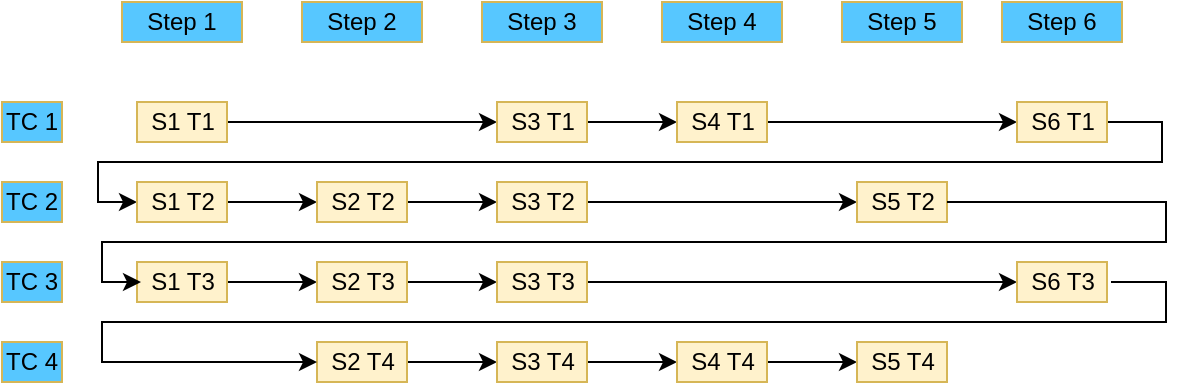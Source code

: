 <mxfile version="20.7.4" type="device"><diagram id="nJXfQM4QjthlyqHhvjIG" name="Page-1"><mxGraphModel dx="954" dy="604" grid="1" gridSize="10" guides="1" tooltips="1" connect="1" arrows="1" fold="1" page="1" pageScale="1" pageWidth="827" pageHeight="1169" math="0" shadow="0"><root><mxCell id="0"/><mxCell id="1" parent="0"/><mxCell id="VXz8QMt4EUNVvuTrxdkn-28" style="edgeStyle=orthogonalEdgeStyle;rounded=0;orthogonalLoop=1;jettySize=auto;html=1;entryX=0;entryY=0.5;entryDx=0;entryDy=0;" edge="1" parent="1" source="VXz8QMt4EUNVvuTrxdkn-1" target="VXz8QMt4EUNVvuTrxdkn-12"><mxGeometry relative="1" as="geometry"/></mxCell><mxCell id="VXz8QMt4EUNVvuTrxdkn-1" value="S1 T1" style="rounded=0;whiteSpace=wrap;html=1;fillColor=#fff2cc;strokeColor=#d6b656;" vertex="1" parent="1"><mxGeometry x="127.5" y="130" width="45" height="20" as="geometry"/></mxCell><mxCell id="VXz8QMt4EUNVvuTrxdkn-2" value="TC 1" style="rounded=0;whiteSpace=wrap;html=1;fillColor=#57C7FF;strokeColor=#d6b656;" vertex="1" parent="1"><mxGeometry x="60" y="130" width="30" height="20" as="geometry"/></mxCell><mxCell id="VXz8QMt4EUNVvuTrxdkn-3" value="Step 1" style="rounded=0;whiteSpace=wrap;html=1;fillColor=#57C7FF;strokeColor=#d6b656;" vertex="1" parent="1"><mxGeometry x="120" y="80" width="60" height="20" as="geometry"/></mxCell><mxCell id="VXz8QMt4EUNVvuTrxdkn-4" value="TC 2" style="rounded=0;whiteSpace=wrap;html=1;fillColor=#57C7FF;strokeColor=#d6b656;" vertex="1" parent="1"><mxGeometry x="60" y="170" width="30" height="20" as="geometry"/></mxCell><mxCell id="VXz8QMt4EUNVvuTrxdkn-5" value="TC 3" style="rounded=0;whiteSpace=wrap;html=1;fillColor=#57C7FF;strokeColor=#d6b656;" vertex="1" parent="1"><mxGeometry x="60" y="210" width="30" height="20" as="geometry"/></mxCell><mxCell id="VXz8QMt4EUNVvuTrxdkn-6" value="TC 4" style="rounded=0;whiteSpace=wrap;html=1;fillColor=#57C7FF;strokeColor=#d6b656;" vertex="1" parent="1"><mxGeometry x="60" y="250" width="30" height="20" as="geometry"/></mxCell><mxCell id="VXz8QMt4EUNVvuTrxdkn-7" value="Step 2" style="rounded=0;whiteSpace=wrap;html=1;fillColor=#57C7FF;strokeColor=#d6b656;" vertex="1" parent="1"><mxGeometry x="210" y="80" width="60" height="20" as="geometry"/></mxCell><mxCell id="VXz8QMt4EUNVvuTrxdkn-8" value="Step 3" style="rounded=0;whiteSpace=wrap;html=1;fillColor=#57C7FF;strokeColor=#d6b656;" vertex="1" parent="1"><mxGeometry x="300" y="80" width="60" height="20" as="geometry"/></mxCell><mxCell id="VXz8QMt4EUNVvuTrxdkn-9" value="Step 4" style="rounded=0;whiteSpace=wrap;html=1;fillColor=#57C7FF;strokeColor=#d6b656;" vertex="1" parent="1"><mxGeometry x="390" y="80" width="60" height="20" as="geometry"/></mxCell><mxCell id="VXz8QMt4EUNVvuTrxdkn-10" value="Step 5" style="rounded=0;whiteSpace=wrap;html=1;fillColor=#57C7FF;strokeColor=#d6b656;" vertex="1" parent="1"><mxGeometry x="480" y="80" width="60" height="20" as="geometry"/></mxCell><mxCell id="VXz8QMt4EUNVvuTrxdkn-11" value="Step 6" style="rounded=0;whiteSpace=wrap;html=1;fillColor=#57C7FF;strokeColor=#d6b656;" vertex="1" parent="1"><mxGeometry x="560" y="80" width="60" height="20" as="geometry"/></mxCell><mxCell id="VXz8QMt4EUNVvuTrxdkn-29" style="edgeStyle=orthogonalEdgeStyle;rounded=0;orthogonalLoop=1;jettySize=auto;html=1;entryX=0;entryY=0.5;entryDx=0;entryDy=0;" edge="1" parent="1" source="VXz8QMt4EUNVvuTrxdkn-12" target="VXz8QMt4EUNVvuTrxdkn-13"><mxGeometry relative="1" as="geometry"/></mxCell><mxCell id="VXz8QMt4EUNVvuTrxdkn-12" value="S3 T1" style="rounded=0;whiteSpace=wrap;html=1;fillColor=#fff2cc;strokeColor=#d6b656;" vertex="1" parent="1"><mxGeometry x="307.5" y="130" width="45" height="20" as="geometry"/></mxCell><mxCell id="VXz8QMt4EUNVvuTrxdkn-30" style="edgeStyle=orthogonalEdgeStyle;rounded=0;orthogonalLoop=1;jettySize=auto;html=1;entryX=0;entryY=0.5;entryDx=0;entryDy=0;" edge="1" parent="1" source="VXz8QMt4EUNVvuTrxdkn-13" target="VXz8QMt4EUNVvuTrxdkn-14"><mxGeometry relative="1" as="geometry"/></mxCell><mxCell id="VXz8QMt4EUNVvuTrxdkn-13" value="S4 T1" style="rounded=0;whiteSpace=wrap;html=1;fillColor=#fff2cc;strokeColor=#d6b656;" vertex="1" parent="1"><mxGeometry x="397.5" y="130" width="45" height="20" as="geometry"/></mxCell><mxCell id="VXz8QMt4EUNVvuTrxdkn-31" style="edgeStyle=orthogonalEdgeStyle;rounded=0;orthogonalLoop=1;jettySize=auto;html=1;entryX=0;entryY=0.5;entryDx=0;entryDy=0;" edge="1" parent="1" source="VXz8QMt4EUNVvuTrxdkn-14" target="VXz8QMt4EUNVvuTrxdkn-15"><mxGeometry relative="1" as="geometry"><Array as="points"><mxPoint x="640" y="140"/><mxPoint x="640" y="160"/><mxPoint x="108" y="160"/><mxPoint x="108" y="180"/></Array></mxGeometry></mxCell><mxCell id="VXz8QMt4EUNVvuTrxdkn-14" value="S6 T1" style="rounded=0;whiteSpace=wrap;html=1;fillColor=#fff2cc;strokeColor=#d6b656;" vertex="1" parent="1"><mxGeometry x="567.5" y="130" width="45" height="20" as="geometry"/></mxCell><mxCell id="VXz8QMt4EUNVvuTrxdkn-35" style="edgeStyle=orthogonalEdgeStyle;rounded=0;orthogonalLoop=1;jettySize=auto;html=1;entryX=0;entryY=0.5;entryDx=0;entryDy=0;" edge="1" parent="1" source="VXz8QMt4EUNVvuTrxdkn-15" target="VXz8QMt4EUNVvuTrxdkn-16"><mxGeometry relative="1" as="geometry"/></mxCell><mxCell id="VXz8QMt4EUNVvuTrxdkn-15" value="S1 T2" style="rounded=0;whiteSpace=wrap;html=1;fillColor=#fff2cc;strokeColor=#d6b656;" vertex="1" parent="1"><mxGeometry x="127.5" y="170" width="45" height="20" as="geometry"/></mxCell><mxCell id="VXz8QMt4EUNVvuTrxdkn-36" style="edgeStyle=orthogonalEdgeStyle;rounded=0;orthogonalLoop=1;jettySize=auto;html=1;" edge="1" parent="1" source="VXz8QMt4EUNVvuTrxdkn-16" target="VXz8QMt4EUNVvuTrxdkn-17"><mxGeometry relative="1" as="geometry"/></mxCell><mxCell id="VXz8QMt4EUNVvuTrxdkn-16" value="S2 T2" style="rounded=0;whiteSpace=wrap;html=1;fillColor=#fff2cc;strokeColor=#d6b656;" vertex="1" parent="1"><mxGeometry x="217.5" y="170" width="45" height="20" as="geometry"/></mxCell><mxCell id="VXz8QMt4EUNVvuTrxdkn-37" style="edgeStyle=orthogonalEdgeStyle;rounded=0;orthogonalLoop=1;jettySize=auto;html=1;entryX=0;entryY=0.5;entryDx=0;entryDy=0;" edge="1" parent="1" source="VXz8QMt4EUNVvuTrxdkn-17" target="VXz8QMt4EUNVvuTrxdkn-18"><mxGeometry relative="1" as="geometry"/></mxCell><mxCell id="VXz8QMt4EUNVvuTrxdkn-17" value="S3 T2" style="rounded=0;whiteSpace=wrap;html=1;fillColor=#fff2cc;strokeColor=#d6b656;" vertex="1" parent="1"><mxGeometry x="307.5" y="170" width="45" height="20" as="geometry"/></mxCell><mxCell id="VXz8QMt4EUNVvuTrxdkn-18" value="S5 T2" style="rounded=0;whiteSpace=wrap;html=1;fillColor=#fff2cc;strokeColor=#d6b656;" vertex="1" parent="1"><mxGeometry x="487.5" y="170" width="45" height="20" as="geometry"/></mxCell><mxCell id="VXz8QMt4EUNVvuTrxdkn-38" style="edgeStyle=orthogonalEdgeStyle;rounded=0;orthogonalLoop=1;jettySize=auto;html=1;entryX=0;entryY=0.5;entryDx=0;entryDy=0;" edge="1" parent="1" source="VXz8QMt4EUNVvuTrxdkn-19" target="VXz8QMt4EUNVvuTrxdkn-20"><mxGeometry relative="1" as="geometry"/></mxCell><mxCell id="VXz8QMt4EUNVvuTrxdkn-19" value="S1 T3" style="rounded=0;whiteSpace=wrap;html=1;fillColor=#fff2cc;strokeColor=#d6b656;" vertex="1" parent="1"><mxGeometry x="127.5" y="210" width="45" height="20" as="geometry"/></mxCell><mxCell id="VXz8QMt4EUNVvuTrxdkn-39" style="edgeStyle=orthogonalEdgeStyle;rounded=0;orthogonalLoop=1;jettySize=auto;html=1;entryX=0;entryY=0.5;entryDx=0;entryDy=0;" edge="1" parent="1" source="VXz8QMt4EUNVvuTrxdkn-20" target="VXz8QMt4EUNVvuTrxdkn-21"><mxGeometry relative="1" as="geometry"/></mxCell><mxCell id="VXz8QMt4EUNVvuTrxdkn-20" value="S2 T3" style="rounded=0;whiteSpace=wrap;html=1;fillColor=#fff2cc;strokeColor=#d6b656;" vertex="1" parent="1"><mxGeometry x="217.5" y="210" width="45" height="20" as="geometry"/></mxCell><mxCell id="VXz8QMt4EUNVvuTrxdkn-40" style="edgeStyle=orthogonalEdgeStyle;rounded=0;orthogonalLoop=1;jettySize=auto;html=1;entryX=0;entryY=0.5;entryDx=0;entryDy=0;" edge="1" parent="1" source="VXz8QMt4EUNVvuTrxdkn-21" target="VXz8QMt4EUNVvuTrxdkn-22"><mxGeometry relative="1" as="geometry"/></mxCell><mxCell id="VXz8QMt4EUNVvuTrxdkn-21" value="S3 T3" style="rounded=0;whiteSpace=wrap;html=1;fillColor=#fff2cc;strokeColor=#d6b656;" vertex="1" parent="1"><mxGeometry x="307.5" y="210" width="45" height="20" as="geometry"/></mxCell><mxCell id="VXz8QMt4EUNVvuTrxdkn-22" value="S6 T3" style="rounded=0;whiteSpace=wrap;html=1;fillColor=#fff2cc;strokeColor=#d6b656;" vertex="1" parent="1"><mxGeometry x="567.5" y="210" width="45" height="20" as="geometry"/></mxCell><mxCell id="VXz8QMt4EUNVvuTrxdkn-42" style="edgeStyle=orthogonalEdgeStyle;rounded=0;orthogonalLoop=1;jettySize=auto;html=1;entryX=0;entryY=0.5;entryDx=0;entryDy=0;" edge="1" parent="1" source="VXz8QMt4EUNVvuTrxdkn-24" target="VXz8QMt4EUNVvuTrxdkn-25"><mxGeometry relative="1" as="geometry"/></mxCell><mxCell id="VXz8QMt4EUNVvuTrxdkn-24" value="S2 T4" style="rounded=0;whiteSpace=wrap;html=1;fillColor=#fff2cc;strokeColor=#d6b656;" vertex="1" parent="1"><mxGeometry x="217.5" y="250" width="45" height="20" as="geometry"/></mxCell><mxCell id="VXz8QMt4EUNVvuTrxdkn-43" style="edgeStyle=orthogonalEdgeStyle;rounded=0;orthogonalLoop=1;jettySize=auto;html=1;entryX=0;entryY=0.5;entryDx=0;entryDy=0;" edge="1" parent="1" source="VXz8QMt4EUNVvuTrxdkn-25" target="VXz8QMt4EUNVvuTrxdkn-26"><mxGeometry relative="1" as="geometry"/></mxCell><mxCell id="VXz8QMt4EUNVvuTrxdkn-25" value="S3 T4" style="rounded=0;whiteSpace=wrap;html=1;fillColor=#fff2cc;strokeColor=#d6b656;" vertex="1" parent="1"><mxGeometry x="307.5" y="250" width="45" height="20" as="geometry"/></mxCell><mxCell id="VXz8QMt4EUNVvuTrxdkn-44" style="edgeStyle=orthogonalEdgeStyle;rounded=0;orthogonalLoop=1;jettySize=auto;html=1;entryX=0;entryY=0.5;entryDx=0;entryDy=0;" edge="1" parent="1" source="VXz8QMt4EUNVvuTrxdkn-26" target="VXz8QMt4EUNVvuTrxdkn-27"><mxGeometry relative="1" as="geometry"/></mxCell><mxCell id="VXz8QMt4EUNVvuTrxdkn-26" value="S4 T4" style="rounded=0;whiteSpace=wrap;html=1;fillColor=#fff2cc;strokeColor=#d6b656;" vertex="1" parent="1"><mxGeometry x="397.5" y="250" width="45" height="20" as="geometry"/></mxCell><mxCell id="VXz8QMt4EUNVvuTrxdkn-27" value="S5 T4" style="rounded=0;whiteSpace=wrap;html=1;fillColor=#fff2cc;strokeColor=#d6b656;" vertex="1" parent="1"><mxGeometry x="487.5" y="250" width="45" height="20" as="geometry"/></mxCell><mxCell id="VXz8QMt4EUNVvuTrxdkn-45" style="edgeStyle=orthogonalEdgeStyle;rounded=0;orthogonalLoop=1;jettySize=auto;html=1;entryX=0;entryY=0.5;entryDx=0;entryDy=0;exitX=1;exitY=0.5;exitDx=0;exitDy=0;" edge="1" parent="1" source="VXz8QMt4EUNVvuTrxdkn-18"><mxGeometry relative="1" as="geometry"><mxPoint x="614.5" y="180" as="sourcePoint"/><mxPoint x="129.5" y="220" as="targetPoint"/><Array as="points"><mxPoint x="642" y="180"/><mxPoint x="642" y="200"/><mxPoint x="110" y="200"/><mxPoint x="110" y="220"/></Array></mxGeometry></mxCell><mxCell id="VXz8QMt4EUNVvuTrxdkn-46" style="edgeStyle=orthogonalEdgeStyle;rounded=0;orthogonalLoop=1;jettySize=auto;html=1;entryX=0;entryY=0.5;entryDx=0;entryDy=0;" edge="1" parent="1" target="VXz8QMt4EUNVvuTrxdkn-24"><mxGeometry relative="1" as="geometry"><mxPoint x="614.5" y="220" as="sourcePoint"/><mxPoint x="129.5" y="260" as="targetPoint"/><Array as="points"><mxPoint x="642" y="220"/><mxPoint x="642" y="240"/><mxPoint x="110" y="240"/><mxPoint x="110" y="260"/></Array></mxGeometry></mxCell></root></mxGraphModel></diagram></mxfile>
